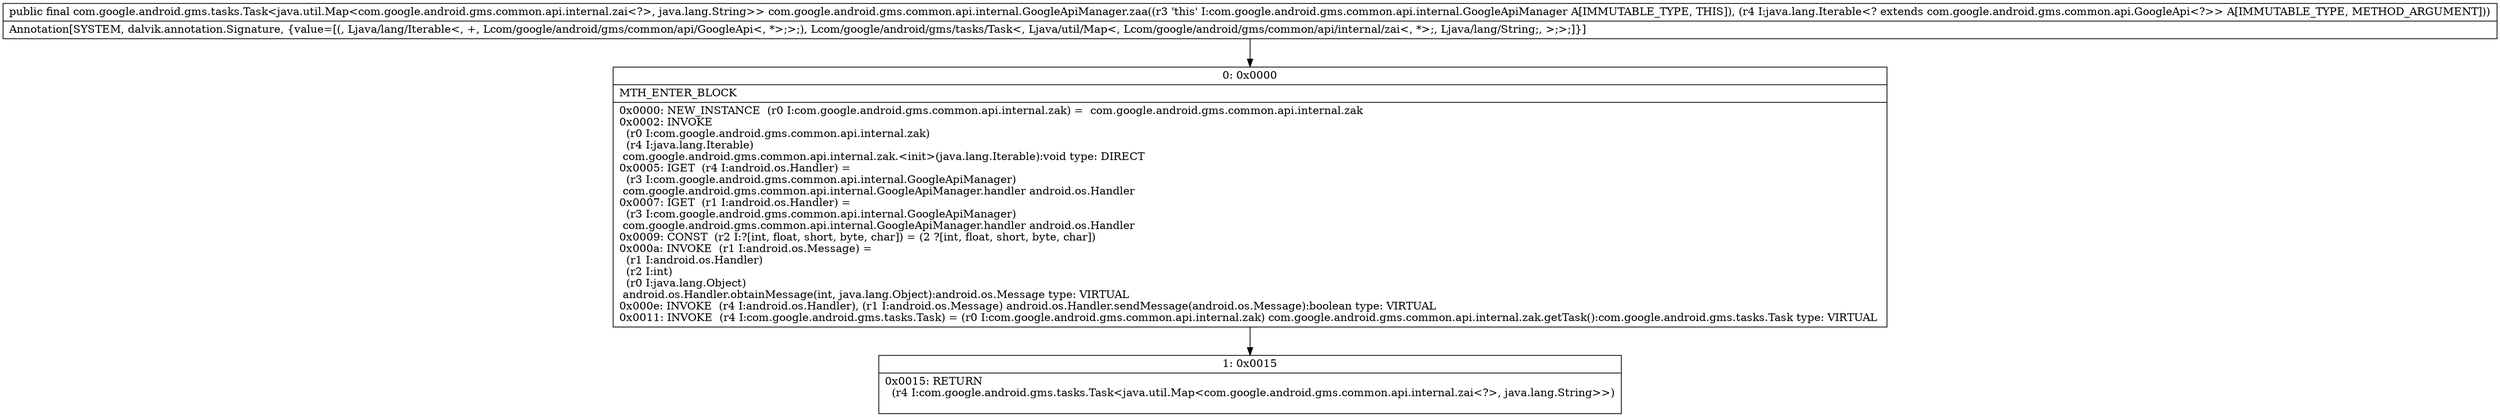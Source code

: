digraph "CFG forcom.google.android.gms.common.api.internal.GoogleApiManager.zaa(Ljava\/lang\/Iterable;)Lcom\/google\/android\/gms\/tasks\/Task;" {
Node_0 [shape=record,label="{0\:\ 0x0000|MTH_ENTER_BLOCK\l|0x0000: NEW_INSTANCE  (r0 I:com.google.android.gms.common.api.internal.zak) =  com.google.android.gms.common.api.internal.zak \l0x0002: INVOKE  \l  (r0 I:com.google.android.gms.common.api.internal.zak)\l  (r4 I:java.lang.Iterable)\l com.google.android.gms.common.api.internal.zak.\<init\>(java.lang.Iterable):void type: DIRECT \l0x0005: IGET  (r4 I:android.os.Handler) = \l  (r3 I:com.google.android.gms.common.api.internal.GoogleApiManager)\l com.google.android.gms.common.api.internal.GoogleApiManager.handler android.os.Handler \l0x0007: IGET  (r1 I:android.os.Handler) = \l  (r3 I:com.google.android.gms.common.api.internal.GoogleApiManager)\l com.google.android.gms.common.api.internal.GoogleApiManager.handler android.os.Handler \l0x0009: CONST  (r2 I:?[int, float, short, byte, char]) = (2 ?[int, float, short, byte, char]) \l0x000a: INVOKE  (r1 I:android.os.Message) = \l  (r1 I:android.os.Handler)\l  (r2 I:int)\l  (r0 I:java.lang.Object)\l android.os.Handler.obtainMessage(int, java.lang.Object):android.os.Message type: VIRTUAL \l0x000e: INVOKE  (r4 I:android.os.Handler), (r1 I:android.os.Message) android.os.Handler.sendMessage(android.os.Message):boolean type: VIRTUAL \l0x0011: INVOKE  (r4 I:com.google.android.gms.tasks.Task) = (r0 I:com.google.android.gms.common.api.internal.zak) com.google.android.gms.common.api.internal.zak.getTask():com.google.android.gms.tasks.Task type: VIRTUAL \l}"];
Node_1 [shape=record,label="{1\:\ 0x0015|0x0015: RETURN  \l  (r4 I:com.google.android.gms.tasks.Task\<java.util.Map\<com.google.android.gms.common.api.internal.zai\<?\>, java.lang.String\>\>)\l \l}"];
MethodNode[shape=record,label="{public final com.google.android.gms.tasks.Task\<java.util.Map\<com.google.android.gms.common.api.internal.zai\<?\>, java.lang.String\>\> com.google.android.gms.common.api.internal.GoogleApiManager.zaa((r3 'this' I:com.google.android.gms.common.api.internal.GoogleApiManager A[IMMUTABLE_TYPE, THIS]), (r4 I:java.lang.Iterable\<? extends com.google.android.gms.common.api.GoogleApi\<?\>\> A[IMMUTABLE_TYPE, METHOD_ARGUMENT]))  | Annotation[SYSTEM, dalvik.annotation.Signature, \{value=[(, Ljava\/lang\/Iterable\<, +, Lcom\/google\/android\/gms\/common\/api\/GoogleApi\<, *\>;\>;), Lcom\/google\/android\/gms\/tasks\/Task\<, Ljava\/util\/Map\<, Lcom\/google\/android\/gms\/common\/api\/internal\/zai\<, *\>;, Ljava\/lang\/String;, \>;\>;]\}]\l}"];
MethodNode -> Node_0;
Node_0 -> Node_1;
}

